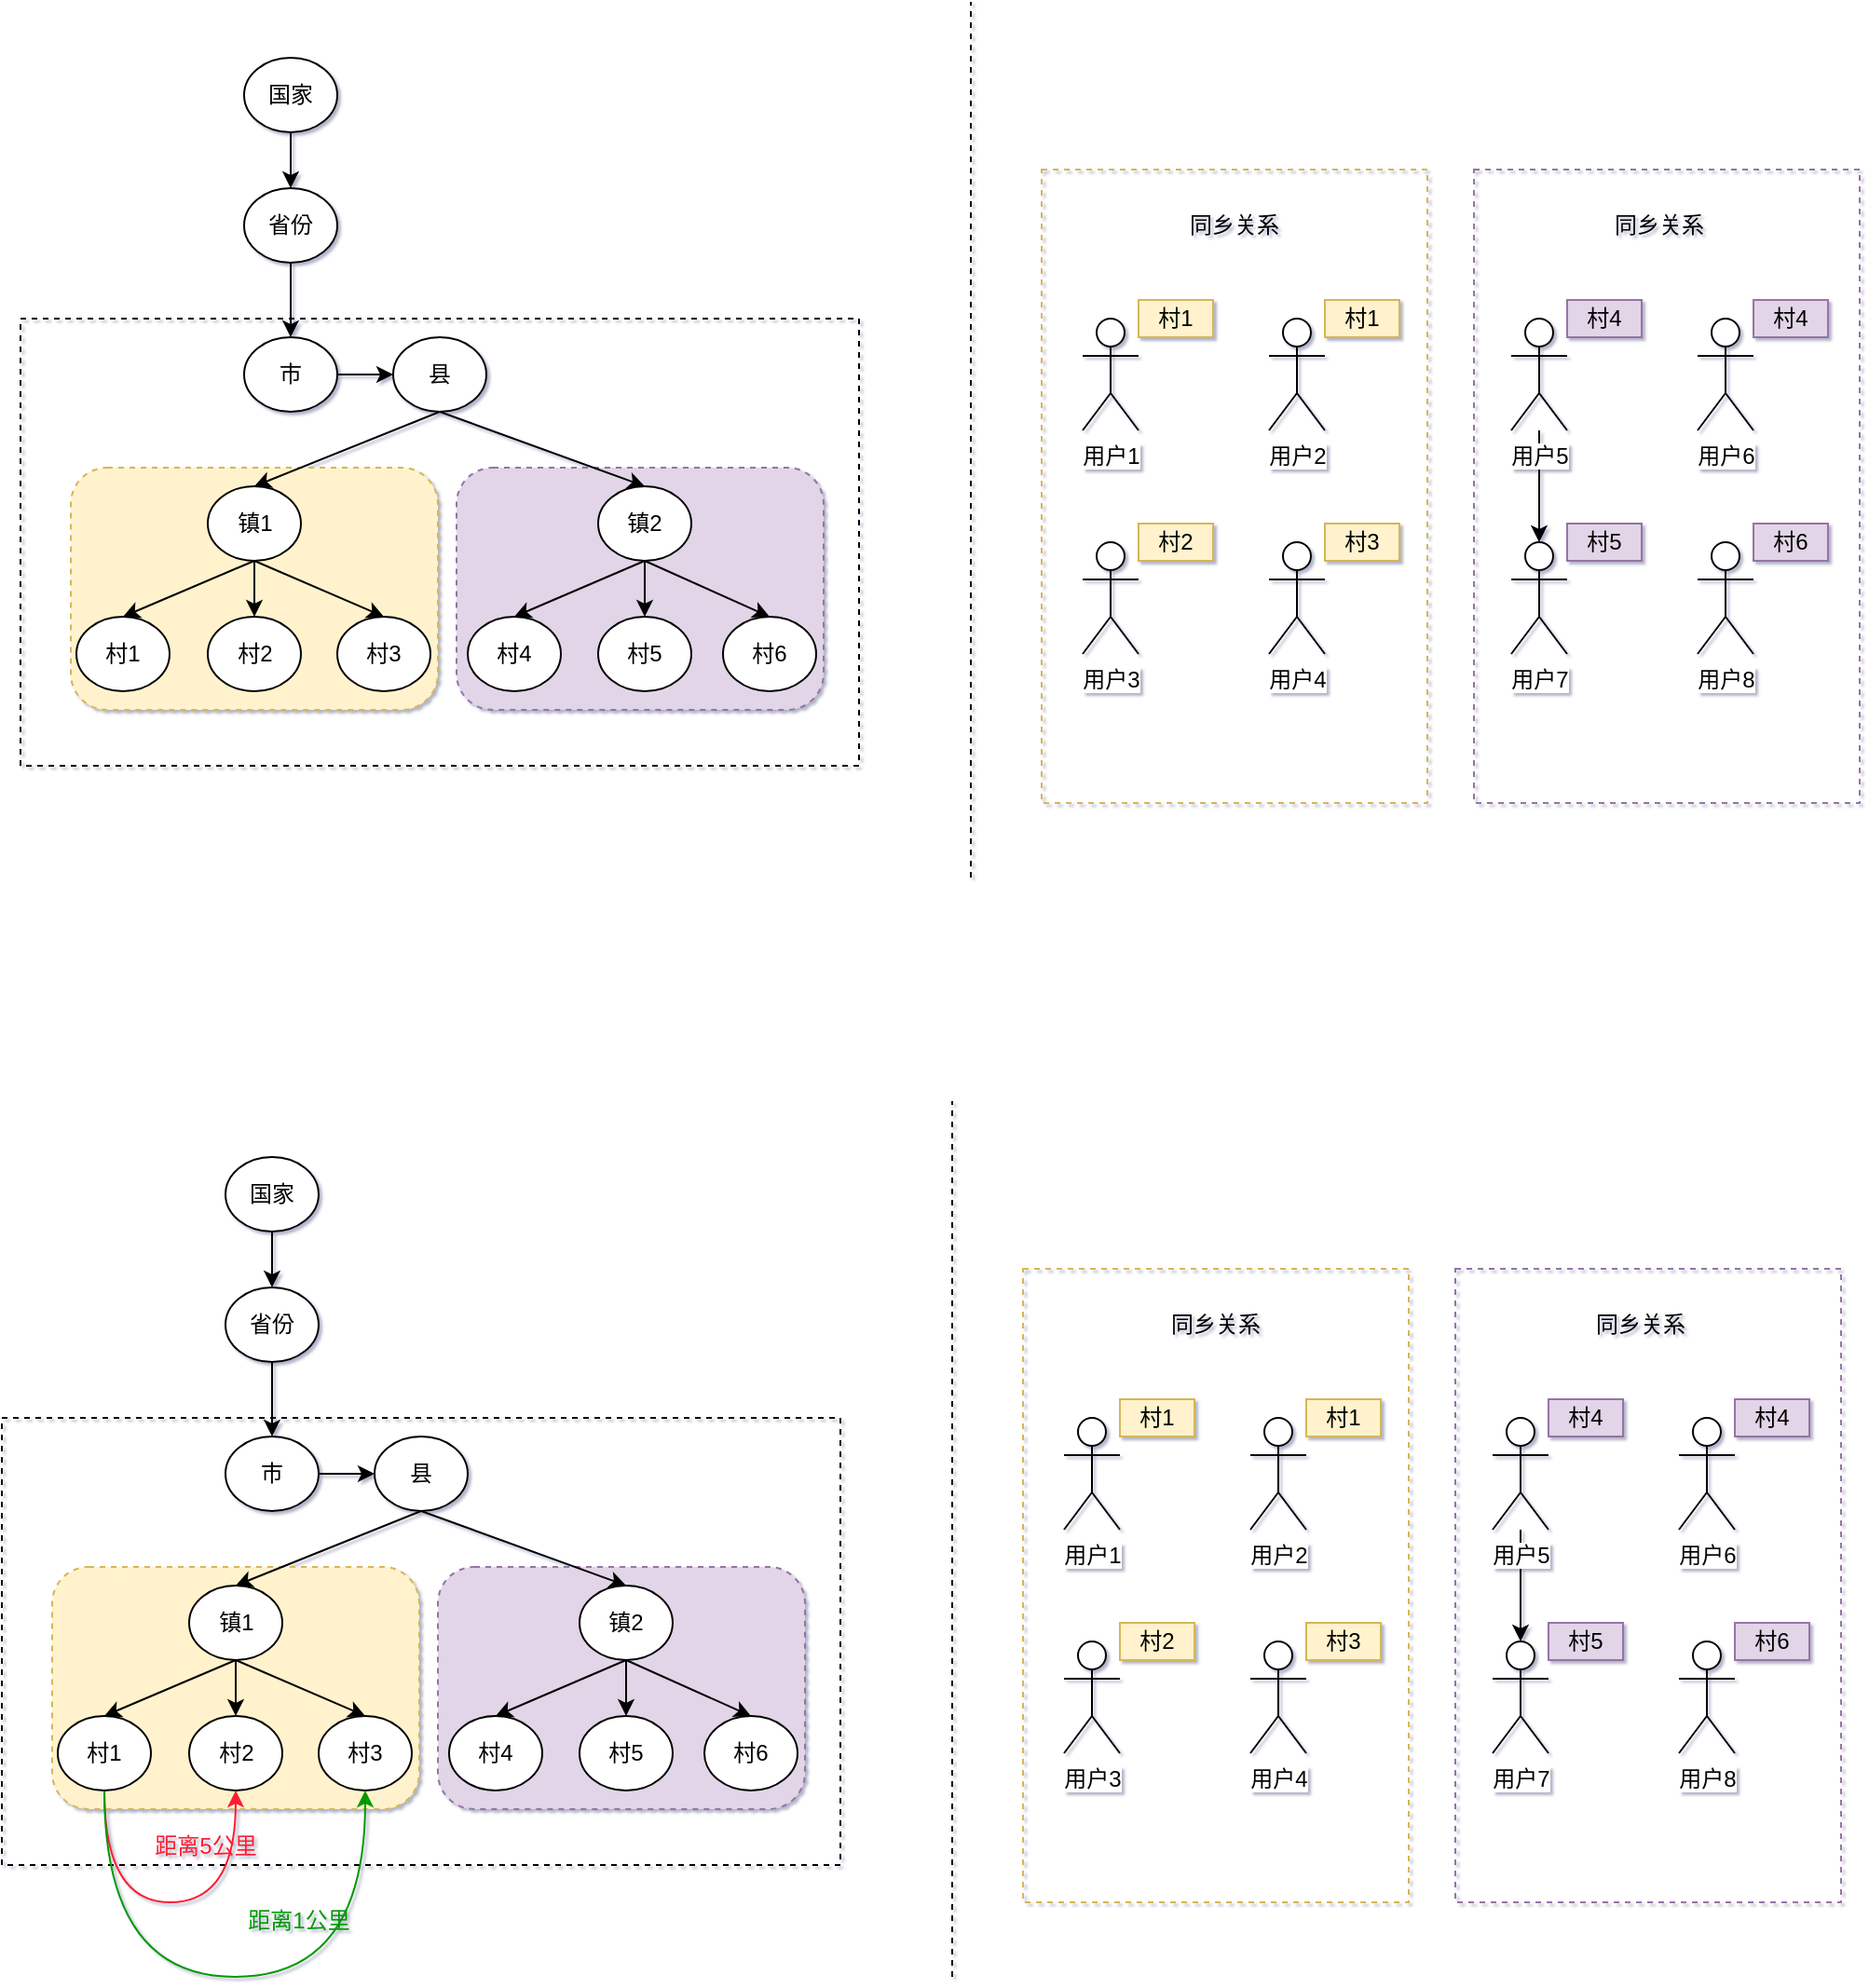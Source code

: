 <mxfile version="12.9.7" type="github">
  <diagram id="hRy9wsmwXxr53SdmxjSP" name="第 1 页">
    <mxGraphModel dx="946" dy="648" grid="1" gridSize="10" guides="1" tooltips="1" connect="1" arrows="1" fold="1" page="1" pageScale="1" pageWidth="3300" pageHeight="4681" math="0" shadow="1">
      <root>
        <mxCell id="0" />
        <mxCell id="1" parent="0" />
        <mxCell id="11CwNS61feHmALq-xR1u-52" value="" style="rounded=0;whiteSpace=wrap;html=1;dashed=1;fillColor=none;strokeColor=#d6b656;" vertex="1" parent="1">
          <mxGeometry x="668" y="200" width="207" height="340" as="geometry" />
        </mxCell>
        <mxCell id="11CwNS61feHmALq-xR1u-32" value="" style="rounded=0;whiteSpace=wrap;html=1;dashed=1;shadow=0;fillColor=none;" vertex="1" parent="1">
          <mxGeometry x="120" y="280" width="450" height="240" as="geometry" />
        </mxCell>
        <mxCell id="11CwNS61feHmALq-xR1u-31" value="" style="rounded=1;whiteSpace=wrap;html=1;dashed=1;fillColor=#e1d5e7;strokeColor=#9673a6;" vertex="1" parent="1">
          <mxGeometry x="354" y="360" width="197" height="130" as="geometry" />
        </mxCell>
        <mxCell id="11CwNS61feHmALq-xR1u-30" value="" style="rounded=1;whiteSpace=wrap;html=1;dashed=1;fillColor=#fff2cc;strokeColor=#d6b656;" vertex="1" parent="1">
          <mxGeometry x="147" y="360" width="197" height="130" as="geometry" />
        </mxCell>
        <mxCell id="11CwNS61feHmALq-xR1u-1" value="国家" style="ellipse;whiteSpace=wrap;html=1;" vertex="1" parent="1">
          <mxGeometry x="240" y="140" width="50" height="40" as="geometry" />
        </mxCell>
        <mxCell id="11CwNS61feHmALq-xR1u-14" style="rounded=0;orthogonalLoop=1;jettySize=auto;html=1;exitX=0.5;exitY=1;exitDx=0;exitDy=0;entryX=0.5;entryY=0;entryDx=0;entryDy=0;" edge="1" parent="1" source="11CwNS61feHmALq-xR1u-2" target="11CwNS61feHmALq-xR1u-4">
          <mxGeometry relative="1" as="geometry" />
        </mxCell>
        <mxCell id="11CwNS61feHmALq-xR1u-2" value="省份" style="ellipse;whiteSpace=wrap;html=1;" vertex="1" parent="1">
          <mxGeometry x="240" y="210" width="50" height="40" as="geometry" />
        </mxCell>
        <mxCell id="11CwNS61feHmALq-xR1u-15" style="edgeStyle=none;rounded=0;orthogonalLoop=1;jettySize=auto;html=1;exitX=1;exitY=0.5;exitDx=0;exitDy=0;" edge="1" parent="1" source="11CwNS61feHmALq-xR1u-4" target="11CwNS61feHmALq-xR1u-6">
          <mxGeometry relative="1" as="geometry" />
        </mxCell>
        <mxCell id="11CwNS61feHmALq-xR1u-4" value="市" style="ellipse;whiteSpace=wrap;html=1;" vertex="1" parent="1">
          <mxGeometry x="240" y="290" width="50" height="40" as="geometry" />
        </mxCell>
        <mxCell id="11CwNS61feHmALq-xR1u-16" style="edgeStyle=none;rounded=0;orthogonalLoop=1;jettySize=auto;html=1;exitX=0.5;exitY=1;exitDx=0;exitDy=0;entryX=0.5;entryY=0;entryDx=0;entryDy=0;" edge="1" parent="1" source="11CwNS61feHmALq-xR1u-6" target="11CwNS61feHmALq-xR1u-8">
          <mxGeometry relative="1" as="geometry" />
        </mxCell>
        <mxCell id="11CwNS61feHmALq-xR1u-17" style="edgeStyle=none;rounded=0;orthogonalLoop=1;jettySize=auto;html=1;exitX=0.5;exitY=1;exitDx=0;exitDy=0;entryX=0.5;entryY=0;entryDx=0;entryDy=0;" edge="1" parent="1" source="11CwNS61feHmALq-xR1u-6" target="11CwNS61feHmALq-xR1u-9">
          <mxGeometry relative="1" as="geometry" />
        </mxCell>
        <mxCell id="11CwNS61feHmALq-xR1u-6" value="县" style="ellipse;whiteSpace=wrap;html=1;" vertex="1" parent="1">
          <mxGeometry x="320" y="290" width="50" height="40" as="geometry" />
        </mxCell>
        <mxCell id="11CwNS61feHmALq-xR1u-18" style="edgeStyle=none;rounded=0;orthogonalLoop=1;jettySize=auto;html=1;exitX=0.5;exitY=1;exitDx=0;exitDy=0;entryX=0.5;entryY=0;entryDx=0;entryDy=0;" edge="1" parent="1" source="11CwNS61feHmALq-xR1u-8" target="11CwNS61feHmALq-xR1u-10">
          <mxGeometry relative="1" as="geometry" />
        </mxCell>
        <mxCell id="11CwNS61feHmALq-xR1u-19" style="edgeStyle=none;rounded=0;orthogonalLoop=1;jettySize=auto;html=1;exitX=0.5;exitY=1;exitDx=0;exitDy=0;entryX=0.5;entryY=0;entryDx=0;entryDy=0;" edge="1" parent="1" source="11CwNS61feHmALq-xR1u-8" target="11CwNS61feHmALq-xR1u-11">
          <mxGeometry relative="1" as="geometry" />
        </mxCell>
        <mxCell id="11CwNS61feHmALq-xR1u-42" style="edgeStyle=none;rounded=0;orthogonalLoop=1;jettySize=auto;html=1;exitX=0.5;exitY=1;exitDx=0;exitDy=0;" edge="1" parent="1" source="11CwNS61feHmALq-xR1u-8" target="11CwNS61feHmALq-xR1u-41">
          <mxGeometry relative="1" as="geometry" />
        </mxCell>
        <mxCell id="11CwNS61feHmALq-xR1u-8" value="镇1" style="ellipse;whiteSpace=wrap;html=1;" vertex="1" parent="1">
          <mxGeometry x="220.5" y="370" width="50" height="40" as="geometry" />
        </mxCell>
        <mxCell id="11CwNS61feHmALq-xR1u-20" style="edgeStyle=none;rounded=0;orthogonalLoop=1;jettySize=auto;html=1;exitX=0.5;exitY=1;exitDx=0;exitDy=0;entryX=0.5;entryY=0;entryDx=0;entryDy=0;" edge="1" parent="1" source="11CwNS61feHmALq-xR1u-9" target="11CwNS61feHmALq-xR1u-12">
          <mxGeometry relative="1" as="geometry" />
        </mxCell>
        <mxCell id="11CwNS61feHmALq-xR1u-24" style="edgeStyle=none;rounded=0;orthogonalLoop=1;jettySize=auto;html=1;exitX=0.5;exitY=1;exitDx=0;exitDy=0;entryX=0.5;entryY=0;entryDx=0;entryDy=0;" edge="1" parent="1" source="11CwNS61feHmALq-xR1u-9" target="11CwNS61feHmALq-xR1u-23">
          <mxGeometry relative="1" as="geometry" />
        </mxCell>
        <mxCell id="11CwNS61feHmALq-xR1u-44" style="edgeStyle=none;rounded=0;orthogonalLoop=1;jettySize=auto;html=1;exitX=0.5;exitY=1;exitDx=0;exitDy=0;" edge="1" parent="1" source="11CwNS61feHmALq-xR1u-9" target="11CwNS61feHmALq-xR1u-43">
          <mxGeometry relative="1" as="geometry" />
        </mxCell>
        <mxCell id="11CwNS61feHmALq-xR1u-9" value="镇2" style="ellipse;whiteSpace=wrap;html=1;" vertex="1" parent="1">
          <mxGeometry x="430" y="370" width="50" height="40" as="geometry" />
        </mxCell>
        <mxCell id="11CwNS61feHmALq-xR1u-10" value="村1" style="ellipse;whiteSpace=wrap;html=1;" vertex="1" parent="1">
          <mxGeometry x="150" y="440" width="50" height="40" as="geometry" />
        </mxCell>
        <mxCell id="11CwNS61feHmALq-xR1u-11" value="村3" style="ellipse;whiteSpace=wrap;html=1;" vertex="1" parent="1">
          <mxGeometry x="290" y="440" width="50" height="40" as="geometry" />
        </mxCell>
        <mxCell id="11CwNS61feHmALq-xR1u-12" value="村4" style="ellipse;whiteSpace=wrap;html=1;" vertex="1" parent="1">
          <mxGeometry x="360" y="440" width="50" height="40" as="geometry" />
        </mxCell>
        <mxCell id="11CwNS61feHmALq-xR1u-13" value="" style="endArrow=classic;html=1;exitX=0.5;exitY=1;exitDx=0;exitDy=0;entryX=0.5;entryY=0;entryDx=0;entryDy=0;" edge="1" parent="1" source="11CwNS61feHmALq-xR1u-1" target="11CwNS61feHmALq-xR1u-2">
          <mxGeometry width="50" height="50" relative="1" as="geometry">
            <mxPoint x="100" y="270" as="sourcePoint" />
            <mxPoint x="150" y="220" as="targetPoint" />
          </mxGeometry>
        </mxCell>
        <mxCell id="11CwNS61feHmALq-xR1u-21" value="" style="endArrow=none;dashed=1;html=1;" edge="1" parent="1">
          <mxGeometry width="50" height="50" relative="1" as="geometry">
            <mxPoint x="630" y="580" as="sourcePoint" />
            <mxPoint x="630" y="110" as="targetPoint" />
          </mxGeometry>
        </mxCell>
        <mxCell id="11CwNS61feHmALq-xR1u-22" value="用户1" style="shape=umlActor;verticalLabelPosition=bottom;labelBackgroundColor=#ffffff;verticalAlign=top;html=1;outlineConnect=0;" vertex="1" parent="1">
          <mxGeometry x="690" y="280" width="30" height="60" as="geometry" />
        </mxCell>
        <mxCell id="11CwNS61feHmALq-xR1u-23" value="村6" style="ellipse;whiteSpace=wrap;html=1;" vertex="1" parent="1">
          <mxGeometry x="497" y="440" width="50" height="40" as="geometry" />
        </mxCell>
        <mxCell id="11CwNS61feHmALq-xR1u-25" value="村1" style="text;html=1;strokeColor=#d6b656;fillColor=#fff2cc;align=center;verticalAlign=middle;whiteSpace=wrap;rounded=0;" vertex="1" parent="1">
          <mxGeometry x="720" y="270" width="40" height="20" as="geometry" />
        </mxCell>
        <mxCell id="11CwNS61feHmALq-xR1u-26" value="用户2" style="shape=umlActor;verticalLabelPosition=bottom;labelBackgroundColor=#ffffff;verticalAlign=top;html=1;outlineConnect=0;" vertex="1" parent="1">
          <mxGeometry x="790" y="280" width="30" height="60" as="geometry" />
        </mxCell>
        <mxCell id="11CwNS61feHmALq-xR1u-27" value="村1" style="text;html=1;strokeColor=#d6b656;fillColor=#fff2cc;align=center;verticalAlign=middle;whiteSpace=wrap;rounded=0;" vertex="1" parent="1">
          <mxGeometry x="820" y="270" width="40" height="20" as="geometry" />
        </mxCell>
        <mxCell id="11CwNS61feHmALq-xR1u-28" value="用户3" style="shape=umlActor;verticalLabelPosition=bottom;labelBackgroundColor=#ffffff;verticalAlign=top;html=1;outlineConnect=0;" vertex="1" parent="1">
          <mxGeometry x="690" y="400" width="30" height="60" as="geometry" />
        </mxCell>
        <mxCell id="11CwNS61feHmALq-xR1u-29" value="村2" style="text;html=1;strokeColor=#d6b656;fillColor=#fff2cc;align=center;verticalAlign=middle;whiteSpace=wrap;rounded=0;" vertex="1" parent="1">
          <mxGeometry x="720" y="390" width="40" height="20" as="geometry" />
        </mxCell>
        <mxCell id="11CwNS61feHmALq-xR1u-50" value="" style="edgeStyle=none;rounded=0;orthogonalLoop=1;jettySize=auto;html=1;" edge="1" parent="1" source="11CwNS61feHmALq-xR1u-33" target="11CwNS61feHmALq-xR1u-37">
          <mxGeometry relative="1" as="geometry" />
        </mxCell>
        <mxCell id="11CwNS61feHmALq-xR1u-33" value="用户5" style="shape=umlActor;verticalLabelPosition=bottom;labelBackgroundColor=#ffffff;verticalAlign=top;html=1;outlineConnect=0;" vertex="1" parent="1">
          <mxGeometry x="920" y="280" width="30" height="60" as="geometry" />
        </mxCell>
        <mxCell id="11CwNS61feHmALq-xR1u-34" value="村4" style="text;html=1;strokeColor=#9673a6;fillColor=#e1d5e7;align=center;verticalAlign=middle;whiteSpace=wrap;rounded=0;" vertex="1" parent="1">
          <mxGeometry x="950" y="270" width="40" height="20" as="geometry" />
        </mxCell>
        <mxCell id="11CwNS61feHmALq-xR1u-35" value="用户6" style="shape=umlActor;verticalLabelPosition=bottom;labelBackgroundColor=#ffffff;verticalAlign=top;html=1;outlineConnect=0;" vertex="1" parent="1">
          <mxGeometry x="1020" y="280" width="30" height="60" as="geometry" />
        </mxCell>
        <mxCell id="11CwNS61feHmALq-xR1u-36" value="村4" style="text;html=1;strokeColor=#9673a6;fillColor=#e1d5e7;align=center;verticalAlign=middle;whiteSpace=wrap;rounded=0;" vertex="1" parent="1">
          <mxGeometry x="1050" y="270" width="40" height="20" as="geometry" />
        </mxCell>
        <mxCell id="11CwNS61feHmALq-xR1u-37" value="用户7" style="shape=umlActor;verticalLabelPosition=bottom;labelBackgroundColor=#ffffff;verticalAlign=top;html=1;outlineConnect=0;" vertex="1" parent="1">
          <mxGeometry x="920" y="400" width="30" height="60" as="geometry" />
        </mxCell>
        <mxCell id="11CwNS61feHmALq-xR1u-38" value="村5" style="text;html=1;strokeColor=#9673a6;fillColor=#e1d5e7;align=center;verticalAlign=middle;whiteSpace=wrap;rounded=0;" vertex="1" parent="1">
          <mxGeometry x="950" y="390" width="40" height="20" as="geometry" />
        </mxCell>
        <mxCell id="11CwNS61feHmALq-xR1u-41" value="村2" style="ellipse;whiteSpace=wrap;html=1;" vertex="1" parent="1">
          <mxGeometry x="220.5" y="440" width="50" height="40" as="geometry" />
        </mxCell>
        <mxCell id="11CwNS61feHmALq-xR1u-43" value="村5" style="ellipse;whiteSpace=wrap;html=1;" vertex="1" parent="1">
          <mxGeometry x="430" y="440" width="50" height="40" as="geometry" />
        </mxCell>
        <mxCell id="11CwNS61feHmALq-xR1u-46" value="用户4" style="shape=umlActor;verticalLabelPosition=bottom;labelBackgroundColor=#ffffff;verticalAlign=top;html=1;outlineConnect=0;" vertex="1" parent="1">
          <mxGeometry x="790" y="400" width="30" height="60" as="geometry" />
        </mxCell>
        <mxCell id="11CwNS61feHmALq-xR1u-47" value="村3" style="text;html=1;strokeColor=#d6b656;fillColor=#fff2cc;align=center;verticalAlign=middle;whiteSpace=wrap;rounded=0;" vertex="1" parent="1">
          <mxGeometry x="820" y="390" width="40" height="20" as="geometry" />
        </mxCell>
        <mxCell id="11CwNS61feHmALq-xR1u-48" value="用户8" style="shape=umlActor;verticalLabelPosition=bottom;labelBackgroundColor=#ffffff;verticalAlign=top;html=1;outlineConnect=0;" vertex="1" parent="1">
          <mxGeometry x="1020" y="400" width="30" height="60" as="geometry" />
        </mxCell>
        <mxCell id="11CwNS61feHmALq-xR1u-49" value="村6" style="text;html=1;strokeColor=#9673a6;fillColor=#e1d5e7;align=center;verticalAlign=middle;whiteSpace=wrap;rounded=0;" vertex="1" parent="1">
          <mxGeometry x="1050" y="390" width="40" height="20" as="geometry" />
        </mxCell>
        <mxCell id="11CwNS61feHmALq-xR1u-53" value="" style="rounded=0;whiteSpace=wrap;html=1;dashed=1;fillColor=none;strokeColor=#9673a6;" vertex="1" parent="1">
          <mxGeometry x="900" y="200" width="207" height="340" as="geometry" />
        </mxCell>
        <mxCell id="11CwNS61feHmALq-xR1u-54" value="同乡关系" style="text;html=1;strokeColor=none;fillColor=none;align=center;verticalAlign=middle;whiteSpace=wrap;rounded=0;shadow=0;dashed=1;" vertex="1" parent="1">
          <mxGeometry x="742.25" y="220" width="58.5" height="20" as="geometry" />
        </mxCell>
        <mxCell id="11CwNS61feHmALq-xR1u-55" value="同乡关系" style="text;html=1;strokeColor=none;fillColor=none;align=center;verticalAlign=middle;whiteSpace=wrap;rounded=0;shadow=0;dashed=1;" vertex="1" parent="1">
          <mxGeometry x="970" y="220" width="58.5" height="20" as="geometry" />
        </mxCell>
        <mxCell id="11CwNS61feHmALq-xR1u-56" value="" style="rounded=0;whiteSpace=wrap;html=1;dashed=1;fillColor=none;strokeColor=#d6b656;" vertex="1" parent="1">
          <mxGeometry x="658" y="790" width="207" height="340" as="geometry" />
        </mxCell>
        <mxCell id="11CwNS61feHmALq-xR1u-57" value="" style="rounded=0;whiteSpace=wrap;html=1;dashed=1;shadow=0;fillColor=none;" vertex="1" parent="1">
          <mxGeometry x="110" y="870" width="450" height="240" as="geometry" />
        </mxCell>
        <mxCell id="11CwNS61feHmALq-xR1u-58" value="" style="rounded=1;whiteSpace=wrap;html=1;dashed=1;fillColor=#e1d5e7;strokeColor=#9673a6;" vertex="1" parent="1">
          <mxGeometry x="344" y="950" width="197" height="130" as="geometry" />
        </mxCell>
        <mxCell id="11CwNS61feHmALq-xR1u-59" value="" style="rounded=1;whiteSpace=wrap;html=1;dashed=1;fillColor=#fff2cc;strokeColor=#d6b656;" vertex="1" parent="1">
          <mxGeometry x="137" y="950" width="197" height="130" as="geometry" />
        </mxCell>
        <mxCell id="11CwNS61feHmALq-xR1u-60" value="国家" style="ellipse;whiteSpace=wrap;html=1;" vertex="1" parent="1">
          <mxGeometry x="230" y="730" width="50" height="40" as="geometry" />
        </mxCell>
        <mxCell id="11CwNS61feHmALq-xR1u-61" style="rounded=0;orthogonalLoop=1;jettySize=auto;html=1;exitX=0.5;exitY=1;exitDx=0;exitDy=0;entryX=0.5;entryY=0;entryDx=0;entryDy=0;" edge="1" parent="1" source="11CwNS61feHmALq-xR1u-62" target="11CwNS61feHmALq-xR1u-64">
          <mxGeometry relative="1" as="geometry" />
        </mxCell>
        <mxCell id="11CwNS61feHmALq-xR1u-62" value="省份" style="ellipse;whiteSpace=wrap;html=1;" vertex="1" parent="1">
          <mxGeometry x="230" y="800" width="50" height="40" as="geometry" />
        </mxCell>
        <mxCell id="11CwNS61feHmALq-xR1u-63" style="edgeStyle=none;rounded=0;orthogonalLoop=1;jettySize=auto;html=1;exitX=1;exitY=0.5;exitDx=0;exitDy=0;" edge="1" parent="1" source="11CwNS61feHmALq-xR1u-64" target="11CwNS61feHmALq-xR1u-67">
          <mxGeometry relative="1" as="geometry" />
        </mxCell>
        <mxCell id="11CwNS61feHmALq-xR1u-64" value="市" style="ellipse;whiteSpace=wrap;html=1;" vertex="1" parent="1">
          <mxGeometry x="230" y="880" width="50" height="40" as="geometry" />
        </mxCell>
        <mxCell id="11CwNS61feHmALq-xR1u-65" style="edgeStyle=none;rounded=0;orthogonalLoop=1;jettySize=auto;html=1;exitX=0.5;exitY=1;exitDx=0;exitDy=0;entryX=0.5;entryY=0;entryDx=0;entryDy=0;" edge="1" parent="1" source="11CwNS61feHmALq-xR1u-67" target="11CwNS61feHmALq-xR1u-71">
          <mxGeometry relative="1" as="geometry" />
        </mxCell>
        <mxCell id="11CwNS61feHmALq-xR1u-66" style="edgeStyle=none;rounded=0;orthogonalLoop=1;jettySize=auto;html=1;exitX=0.5;exitY=1;exitDx=0;exitDy=0;entryX=0.5;entryY=0;entryDx=0;entryDy=0;" edge="1" parent="1" source="11CwNS61feHmALq-xR1u-67" target="11CwNS61feHmALq-xR1u-75">
          <mxGeometry relative="1" as="geometry" />
        </mxCell>
        <mxCell id="11CwNS61feHmALq-xR1u-67" value="县" style="ellipse;whiteSpace=wrap;html=1;" vertex="1" parent="1">
          <mxGeometry x="310" y="880" width="50" height="40" as="geometry" />
        </mxCell>
        <mxCell id="11CwNS61feHmALq-xR1u-68" style="edgeStyle=none;rounded=0;orthogonalLoop=1;jettySize=auto;html=1;exitX=0.5;exitY=1;exitDx=0;exitDy=0;entryX=0.5;entryY=0;entryDx=0;entryDy=0;" edge="1" parent="1" source="11CwNS61feHmALq-xR1u-71" target="11CwNS61feHmALq-xR1u-76">
          <mxGeometry relative="1" as="geometry" />
        </mxCell>
        <mxCell id="11CwNS61feHmALq-xR1u-69" style="edgeStyle=none;rounded=0;orthogonalLoop=1;jettySize=auto;html=1;exitX=0.5;exitY=1;exitDx=0;exitDy=0;entryX=0.5;entryY=0;entryDx=0;entryDy=0;" edge="1" parent="1" source="11CwNS61feHmALq-xR1u-71" target="11CwNS61feHmALq-xR1u-77">
          <mxGeometry relative="1" as="geometry" />
        </mxCell>
        <mxCell id="11CwNS61feHmALq-xR1u-70" style="edgeStyle=none;rounded=0;orthogonalLoop=1;jettySize=auto;html=1;exitX=0.5;exitY=1;exitDx=0;exitDy=0;" edge="1" parent="1" source="11CwNS61feHmALq-xR1u-71" target="11CwNS61feHmALq-xR1u-95">
          <mxGeometry relative="1" as="geometry" />
        </mxCell>
        <mxCell id="11CwNS61feHmALq-xR1u-71" value="镇1" style="ellipse;whiteSpace=wrap;html=1;" vertex="1" parent="1">
          <mxGeometry x="210.5" y="960" width="50" height="40" as="geometry" />
        </mxCell>
        <mxCell id="11CwNS61feHmALq-xR1u-72" style="edgeStyle=none;rounded=0;orthogonalLoop=1;jettySize=auto;html=1;exitX=0.5;exitY=1;exitDx=0;exitDy=0;entryX=0.5;entryY=0;entryDx=0;entryDy=0;" edge="1" parent="1" source="11CwNS61feHmALq-xR1u-75" target="11CwNS61feHmALq-xR1u-78">
          <mxGeometry relative="1" as="geometry" />
        </mxCell>
        <mxCell id="11CwNS61feHmALq-xR1u-73" style="edgeStyle=none;rounded=0;orthogonalLoop=1;jettySize=auto;html=1;exitX=0.5;exitY=1;exitDx=0;exitDy=0;entryX=0.5;entryY=0;entryDx=0;entryDy=0;" edge="1" parent="1" source="11CwNS61feHmALq-xR1u-75" target="11CwNS61feHmALq-xR1u-82">
          <mxGeometry relative="1" as="geometry" />
        </mxCell>
        <mxCell id="11CwNS61feHmALq-xR1u-74" style="edgeStyle=none;rounded=0;orthogonalLoop=1;jettySize=auto;html=1;exitX=0.5;exitY=1;exitDx=0;exitDy=0;" edge="1" parent="1" source="11CwNS61feHmALq-xR1u-75" target="11CwNS61feHmALq-xR1u-96">
          <mxGeometry relative="1" as="geometry" />
        </mxCell>
        <mxCell id="11CwNS61feHmALq-xR1u-75" value="镇2" style="ellipse;whiteSpace=wrap;html=1;" vertex="1" parent="1">
          <mxGeometry x="420" y="960" width="50" height="40" as="geometry" />
        </mxCell>
        <mxCell id="11CwNS61feHmALq-xR1u-105" style="edgeStyle=orthogonalEdgeStyle;rounded=0;orthogonalLoop=1;jettySize=auto;html=1;exitX=0.5;exitY=1;exitDx=0;exitDy=0;entryX=0.5;entryY=1;entryDx=0;entryDy=0;curved=1;strokeColor=#FF1C33;" edge="1" parent="1" source="11CwNS61feHmALq-xR1u-76" target="11CwNS61feHmALq-xR1u-95">
          <mxGeometry relative="1" as="geometry">
            <Array as="points">
              <mxPoint x="165" y="1130" />
              <mxPoint x="236" y="1130" />
            </Array>
          </mxGeometry>
        </mxCell>
        <mxCell id="11CwNS61feHmALq-xR1u-107" style="edgeStyle=orthogonalEdgeStyle;curved=1;rounded=0;orthogonalLoop=1;jettySize=auto;html=1;exitX=0.5;exitY=1;exitDx=0;exitDy=0;entryX=0.5;entryY=1;entryDx=0;entryDy=0;strokeColor=#009900;fontColor=#009900;" edge="1" parent="1" source="11CwNS61feHmALq-xR1u-76" target="11CwNS61feHmALq-xR1u-77">
          <mxGeometry relative="1" as="geometry">
            <Array as="points">
              <mxPoint x="165" y="1170" />
              <mxPoint x="305" y="1170" />
            </Array>
          </mxGeometry>
        </mxCell>
        <mxCell id="11CwNS61feHmALq-xR1u-76" value="村1" style="ellipse;whiteSpace=wrap;html=1;" vertex="1" parent="1">
          <mxGeometry x="140" y="1030" width="50" height="40" as="geometry" />
        </mxCell>
        <mxCell id="11CwNS61feHmALq-xR1u-77" value="村3" style="ellipse;whiteSpace=wrap;html=1;" vertex="1" parent="1">
          <mxGeometry x="280" y="1030" width="50" height="40" as="geometry" />
        </mxCell>
        <mxCell id="11CwNS61feHmALq-xR1u-78" value="村4" style="ellipse;whiteSpace=wrap;html=1;" vertex="1" parent="1">
          <mxGeometry x="350" y="1030" width="50" height="40" as="geometry" />
        </mxCell>
        <mxCell id="11CwNS61feHmALq-xR1u-79" value="" style="endArrow=classic;html=1;exitX=0.5;exitY=1;exitDx=0;exitDy=0;entryX=0.5;entryY=0;entryDx=0;entryDy=0;" edge="1" parent="1" source="11CwNS61feHmALq-xR1u-60" target="11CwNS61feHmALq-xR1u-62">
          <mxGeometry width="50" height="50" relative="1" as="geometry">
            <mxPoint x="90" y="860" as="sourcePoint" />
            <mxPoint x="140" y="810" as="targetPoint" />
          </mxGeometry>
        </mxCell>
        <mxCell id="11CwNS61feHmALq-xR1u-80" value="" style="endArrow=none;dashed=1;html=1;" edge="1" parent="1">
          <mxGeometry width="50" height="50" relative="1" as="geometry">
            <mxPoint x="620" y="1170" as="sourcePoint" />
            <mxPoint x="620" y="700" as="targetPoint" />
          </mxGeometry>
        </mxCell>
        <mxCell id="11CwNS61feHmALq-xR1u-81" value="用户1" style="shape=umlActor;verticalLabelPosition=bottom;labelBackgroundColor=#ffffff;verticalAlign=top;html=1;outlineConnect=0;" vertex="1" parent="1">
          <mxGeometry x="680" y="870" width="30" height="60" as="geometry" />
        </mxCell>
        <mxCell id="11CwNS61feHmALq-xR1u-82" value="村6" style="ellipse;whiteSpace=wrap;html=1;" vertex="1" parent="1">
          <mxGeometry x="487" y="1030" width="50" height="40" as="geometry" />
        </mxCell>
        <mxCell id="11CwNS61feHmALq-xR1u-83" value="村1" style="text;html=1;strokeColor=#d6b656;fillColor=#fff2cc;align=center;verticalAlign=middle;whiteSpace=wrap;rounded=0;" vertex="1" parent="1">
          <mxGeometry x="710" y="860" width="40" height="20" as="geometry" />
        </mxCell>
        <mxCell id="11CwNS61feHmALq-xR1u-84" value="用户2" style="shape=umlActor;verticalLabelPosition=bottom;labelBackgroundColor=#ffffff;verticalAlign=top;html=1;outlineConnect=0;" vertex="1" parent="1">
          <mxGeometry x="780" y="870" width="30" height="60" as="geometry" />
        </mxCell>
        <mxCell id="11CwNS61feHmALq-xR1u-85" value="村1" style="text;html=1;strokeColor=#d6b656;fillColor=#fff2cc;align=center;verticalAlign=middle;whiteSpace=wrap;rounded=0;" vertex="1" parent="1">
          <mxGeometry x="810" y="860" width="40" height="20" as="geometry" />
        </mxCell>
        <mxCell id="11CwNS61feHmALq-xR1u-86" value="用户3" style="shape=umlActor;verticalLabelPosition=bottom;labelBackgroundColor=#ffffff;verticalAlign=top;html=1;outlineConnect=0;" vertex="1" parent="1">
          <mxGeometry x="680" y="990" width="30" height="60" as="geometry" />
        </mxCell>
        <mxCell id="11CwNS61feHmALq-xR1u-87" value="村2" style="text;html=1;strokeColor=#d6b656;fillColor=#fff2cc;align=center;verticalAlign=middle;whiteSpace=wrap;rounded=0;" vertex="1" parent="1">
          <mxGeometry x="710" y="980" width="40" height="20" as="geometry" />
        </mxCell>
        <mxCell id="11CwNS61feHmALq-xR1u-88" value="" style="edgeStyle=none;rounded=0;orthogonalLoop=1;jettySize=auto;html=1;" edge="1" parent="1" source="11CwNS61feHmALq-xR1u-89" target="11CwNS61feHmALq-xR1u-93">
          <mxGeometry relative="1" as="geometry" />
        </mxCell>
        <mxCell id="11CwNS61feHmALq-xR1u-89" value="用户5" style="shape=umlActor;verticalLabelPosition=bottom;labelBackgroundColor=#ffffff;verticalAlign=top;html=1;outlineConnect=0;" vertex="1" parent="1">
          <mxGeometry x="910" y="870" width="30" height="60" as="geometry" />
        </mxCell>
        <mxCell id="11CwNS61feHmALq-xR1u-90" value="村4" style="text;html=1;strokeColor=#9673a6;fillColor=#e1d5e7;align=center;verticalAlign=middle;whiteSpace=wrap;rounded=0;" vertex="1" parent="1">
          <mxGeometry x="940" y="860" width="40" height="20" as="geometry" />
        </mxCell>
        <mxCell id="11CwNS61feHmALq-xR1u-91" value="用户6" style="shape=umlActor;verticalLabelPosition=bottom;labelBackgroundColor=#ffffff;verticalAlign=top;html=1;outlineConnect=0;" vertex="1" parent="1">
          <mxGeometry x="1010" y="870" width="30" height="60" as="geometry" />
        </mxCell>
        <mxCell id="11CwNS61feHmALq-xR1u-92" value="村4" style="text;html=1;strokeColor=#9673a6;fillColor=#e1d5e7;align=center;verticalAlign=middle;whiteSpace=wrap;rounded=0;" vertex="1" parent="1">
          <mxGeometry x="1040" y="860" width="40" height="20" as="geometry" />
        </mxCell>
        <mxCell id="11CwNS61feHmALq-xR1u-93" value="用户7" style="shape=umlActor;verticalLabelPosition=bottom;labelBackgroundColor=#ffffff;verticalAlign=top;html=1;outlineConnect=0;" vertex="1" parent="1">
          <mxGeometry x="910" y="990" width="30" height="60" as="geometry" />
        </mxCell>
        <mxCell id="11CwNS61feHmALq-xR1u-94" value="村5" style="text;html=1;strokeColor=#9673a6;fillColor=#e1d5e7;align=center;verticalAlign=middle;whiteSpace=wrap;rounded=0;" vertex="1" parent="1">
          <mxGeometry x="940" y="980" width="40" height="20" as="geometry" />
        </mxCell>
        <mxCell id="11CwNS61feHmALq-xR1u-95" value="村2" style="ellipse;whiteSpace=wrap;html=1;" vertex="1" parent="1">
          <mxGeometry x="210.5" y="1030" width="50" height="40" as="geometry" />
        </mxCell>
        <mxCell id="11CwNS61feHmALq-xR1u-96" value="村5" style="ellipse;whiteSpace=wrap;html=1;" vertex="1" parent="1">
          <mxGeometry x="420" y="1030" width="50" height="40" as="geometry" />
        </mxCell>
        <mxCell id="11CwNS61feHmALq-xR1u-97" value="用户4" style="shape=umlActor;verticalLabelPosition=bottom;labelBackgroundColor=#ffffff;verticalAlign=top;html=1;outlineConnect=0;" vertex="1" parent="1">
          <mxGeometry x="780" y="990" width="30" height="60" as="geometry" />
        </mxCell>
        <mxCell id="11CwNS61feHmALq-xR1u-98" value="村3" style="text;html=1;strokeColor=#d6b656;fillColor=#fff2cc;align=center;verticalAlign=middle;whiteSpace=wrap;rounded=0;" vertex="1" parent="1">
          <mxGeometry x="810" y="980" width="40" height="20" as="geometry" />
        </mxCell>
        <mxCell id="11CwNS61feHmALq-xR1u-99" value="用户8" style="shape=umlActor;verticalLabelPosition=bottom;labelBackgroundColor=#ffffff;verticalAlign=top;html=1;outlineConnect=0;" vertex="1" parent="1">
          <mxGeometry x="1010" y="990" width="30" height="60" as="geometry" />
        </mxCell>
        <mxCell id="11CwNS61feHmALq-xR1u-100" value="村6" style="text;html=1;strokeColor=#9673a6;fillColor=#e1d5e7;align=center;verticalAlign=middle;whiteSpace=wrap;rounded=0;" vertex="1" parent="1">
          <mxGeometry x="1040" y="980" width="40" height="20" as="geometry" />
        </mxCell>
        <mxCell id="11CwNS61feHmALq-xR1u-101" value="" style="rounded=0;whiteSpace=wrap;html=1;dashed=1;fillColor=none;strokeColor=#9673a6;" vertex="1" parent="1">
          <mxGeometry x="890" y="790" width="207" height="340" as="geometry" />
        </mxCell>
        <mxCell id="11CwNS61feHmALq-xR1u-102" value="同乡关系" style="text;html=1;strokeColor=none;fillColor=none;align=center;verticalAlign=middle;whiteSpace=wrap;rounded=0;shadow=0;dashed=1;" vertex="1" parent="1">
          <mxGeometry x="732.25" y="810" width="58.5" height="20" as="geometry" />
        </mxCell>
        <mxCell id="11CwNS61feHmALq-xR1u-103" value="同乡关系" style="text;html=1;strokeColor=none;fillColor=none;align=center;verticalAlign=middle;whiteSpace=wrap;rounded=0;shadow=0;dashed=1;" vertex="1" parent="1">
          <mxGeometry x="960" y="810" width="58.5" height="20" as="geometry" />
        </mxCell>
        <mxCell id="11CwNS61feHmALq-xR1u-108" value="距离5公里" style="text;html=1;strokeColor=none;fillColor=none;align=center;verticalAlign=middle;whiteSpace=wrap;rounded=0;shadow=0;dashed=1;fontColor=#FF1C33;" vertex="1" parent="1">
          <mxGeometry x="190" y="1090" width="58.5" height="20" as="geometry" />
        </mxCell>
        <mxCell id="11CwNS61feHmALq-xR1u-109" value="距离1公里" style="text;html=1;strokeColor=none;fillColor=none;align=center;verticalAlign=middle;whiteSpace=wrap;rounded=0;shadow=0;dashed=1;fontColor=#009900;" vertex="1" parent="1">
          <mxGeometry x="240" y="1130" width="58.5" height="20" as="geometry" />
        </mxCell>
      </root>
    </mxGraphModel>
  </diagram>
</mxfile>

